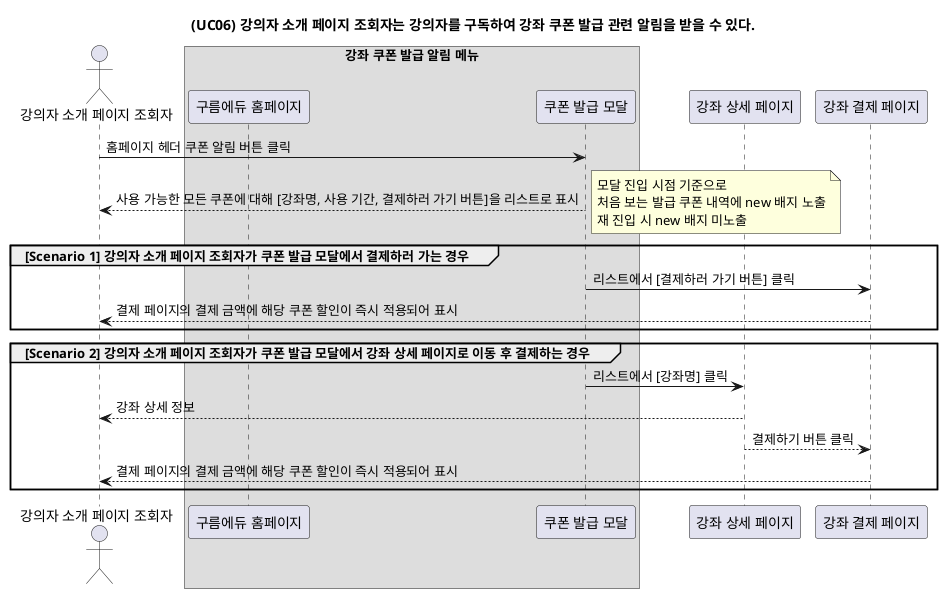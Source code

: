 @startuml

title (UC06) 강의자 소개 페이지 조회자는 강의자를 구독하여 강좌 쿠폰 발급 관련 알림을 받을 수 있다.
actor "강의자 소개 페이지 조회자"

box "강좌 쿠폰 발급 알림 메뉴"
participant "구름에듀 홈페이지"
participant "쿠폰 발급 모달"
endbox
participant "강좌 상세 페이지"
participant "강좌 결제 페이지"

"강의자 소개 페이지 조회자" -> "쿠폰 발급 모달" : 홈페이지 헤더 쿠폰 알림 버튼 클릭
"쿠폰 발급 모달" --> "강의자 소개 페이지 조회자" : 사용 가능한 모든 쿠폰에 대해 [강좌명, 사용 기간, 결제하러 가기 버튼]을 리스트로 표시

group [Scenario 1] 강의자 소개 페이지 조회자가 쿠폰 발급 모달에서 결제하러 가는 경우

note right
모달 진입 시점 기준으로
처음 보는 발급 쿠폰 내역에 new 배지 노출
재 진입 시 new 배지 미노출
end note

"쿠폰 발급 모달" -> "강좌 결제 페이지" : 리스트에서 [결제하러 가기 버튼] 클릭
"강좌 결제 페이지" --> "강의자 소개 페이지 조회자" : 결제 페이지의 결제 금액에 해당 쿠폰 할인이 즉시 적용되어 표시
end

group [Scenario 2] 강의자 소개 페이지 조회자가 쿠폰 발급 모달에서 강좌 상세 페이지로 이동 후 결제하는 경우
"쿠폰 발급 모달" -> "강좌 상세 페이지" : 리스트에서 [강좌명] 클릭
"강좌 상세 페이지" --> "강의자 소개 페이지 조회자" : 강좌 상세 정보
"강좌 상세 페이지" --> "강좌 결제 페이지" : 결제하기 버튼 클릭
"강좌 결제 페이지" --> "강의자 소개 페이지 조회자" : 결제 페이지의 결제 금액에 해당 쿠폰 할인이 즉시 적용되어 표시
end

@enduml

